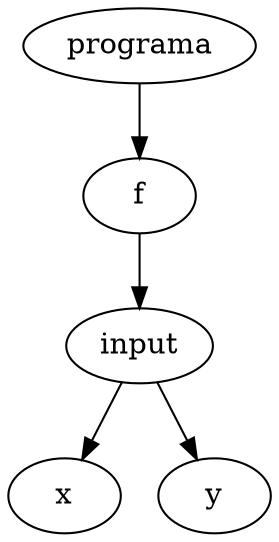 digraph G {
node_0x700630 [label="programa"]
node_0x7005e0 [label="f"]
node_0x700630 -> node_0x7005e0
node_0x700570 [label="input"]
node_0x7005e0 -> node_0x700570
node_0x700480 [label="x"]
node_0x700570 -> node_0x700480
node_0x700520 [label="y"]
node_0x700570 -> node_0x700520
}
